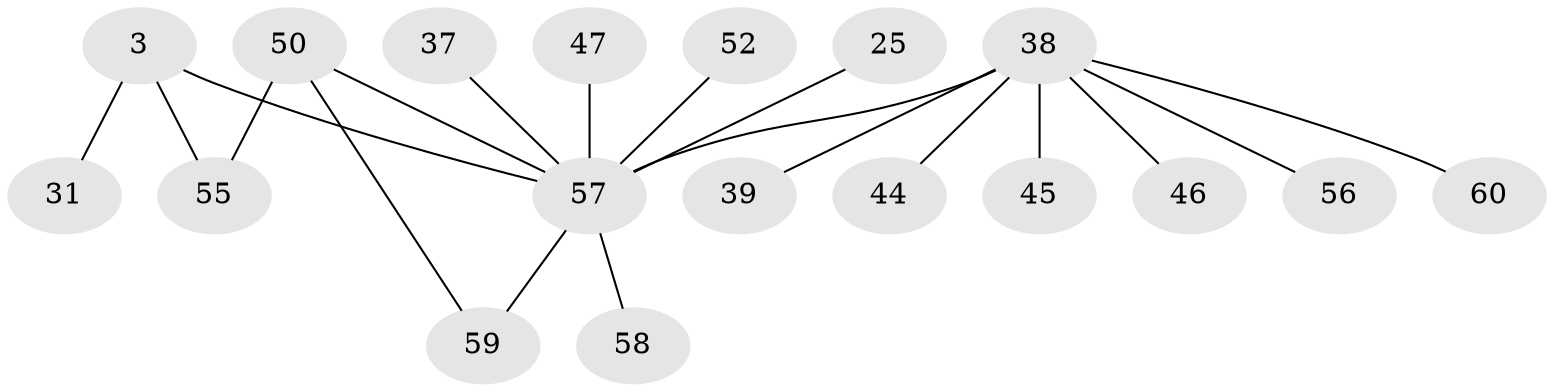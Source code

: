 // original degree distribution, {4: 0.08333333333333333, 6: 0.11666666666666667, 5: 0.06666666666666667, 10: 0.016666666666666666, 1: 0.6166666666666667, 3: 0.05, 2: 0.05}
// Generated by graph-tools (version 1.1) at 2025/57/03/04/25 21:57:19]
// undirected, 18 vertices, 19 edges
graph export_dot {
graph [start="1"]
  node [color=gray90,style=filled];
  3;
  25;
  31;
  37;
  38 [super="+32"];
  39;
  44 [super="+34"];
  45;
  46;
  47;
  50 [super="+21+33+17+23"];
  52;
  55 [super="+41+51"];
  56;
  57 [super="+42+43+54+24+15"];
  58;
  59 [super="+49+53"];
  60;
  3 -- 31;
  3 -- 55 [weight=2];
  3 -- 57 [weight=3];
  25 -- 57;
  37 -- 57 [weight=2];
  38 -- 39;
  38 -- 44;
  38 -- 45;
  38 -- 46;
  38 -- 56;
  38 -- 60;
  38 -- 57 [weight=6];
  47 -- 57;
  50 -- 59;
  50 -- 55;
  50 -- 57 [weight=2];
  52 -- 57;
  57 -- 58;
  57 -- 59 [weight=2];
}
